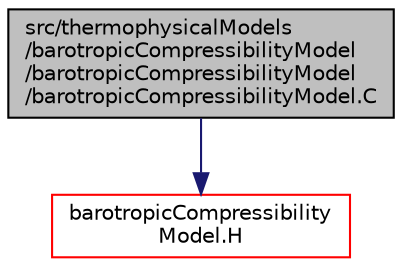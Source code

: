 digraph "src/thermophysicalModels/barotropicCompressibilityModel/barotropicCompressibilityModel/barotropicCompressibilityModel.C"
{
  bgcolor="transparent";
  edge [fontname="Helvetica",fontsize="10",labelfontname="Helvetica",labelfontsize="10"];
  node [fontname="Helvetica",fontsize="10",shape=record];
  Node1 [label="src/thermophysicalModels\l/barotropicCompressibilityModel\l/barotropicCompressibilityModel\l/barotropicCompressibilityModel.C",height=0.2,width=0.4,color="black", fillcolor="grey75", style="filled" fontcolor="black"];
  Node1 -> Node2 [color="midnightblue",fontsize="10",style="solid",fontname="Helvetica"];
  Node2 [label="barotropicCompressibility\lModel.H",height=0.2,width=0.4,color="red",URL="$barotropicCompressibilityModel_8H.html"];
}
